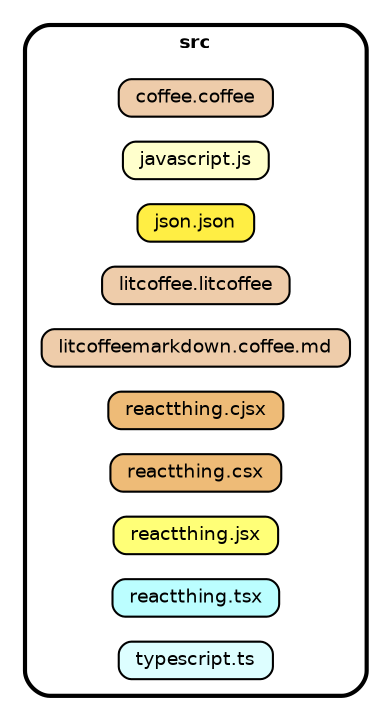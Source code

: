 digraph "dependency-cruiser output"{
    ordering=out
    rankdir=LR
    splines=true
    overlap=false
    nodesep=0.16
    fontname="Helvetica-bold"
    fontsize=9
    style="rounded,bold"
    compound=true
    node [shape=box style="rounded, filled" fillcolor="#ffffcc" height=0.2 fontname=Helvetica fontsize=9]
    edge [color=black arrowhead=normal fontname=Helvetica fontsize=9]

    subgraph "cluster_/src" {label="src" "src/coffee.coffee" [label="coffee.coffee" fillcolor="#eeccaa" URL="src/coffee.coffee"] }
    subgraph "cluster_/src" {label="src" "src/javascript.js" [label="javascript.js" URL="src/javascript.js"] }
    subgraph "cluster_/src" {label="src" "src/json.json" [label="json.json" fillcolor="#ffee44" URL="src/json.json"] }
    subgraph "cluster_/src" {label="src" "src/litcoffee.litcoffee" [label="litcoffee.litcoffee" fillcolor="#eeccaa" URL="src/litcoffee.litcoffee"] }
    subgraph "cluster_/src" {label="src" "src/litcoffeemarkdown.coffee.md" [label="litcoffeemarkdown.coffee.md" fillcolor="#eeccaa" URL="src/litcoffeemarkdown.coffee.md"] }
    subgraph "cluster_/src" {label="src" "src/reactthing.cjsx" [label="reactthing.cjsx" fillcolor="#eebb77" URL="src/reactthing.cjsx"] }
    subgraph "cluster_/src" {label="src" "src/reactthing.csx" [label="reactthing.csx" fillcolor="#eebb77" URL="src/reactthing.csx"] }
    subgraph "cluster_/src" {label="src" "src/reactthing.jsx" [label="reactthing.jsx" fillcolor="#ffff77" URL="src/reactthing.jsx"] }
    subgraph "cluster_/src" {label="src" "src/reactthing.tsx" [label="reactthing.tsx" fillcolor="#bbfeff" URL="src/reactthing.tsx"] }
    subgraph "cluster_/src" {label="src" "src/typescript.ts" [label="typescript.ts" fillcolor="#ddfeff" URL="src/typescript.ts"] }

}
